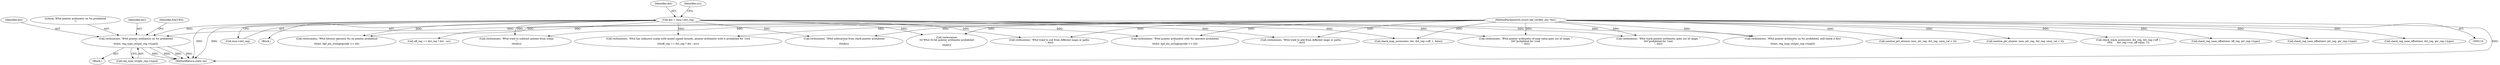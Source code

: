 digraph "0_linux_979d63d50c0c0f7bc537bf821e056cc9fe5abd38@array" {
"1000289" [label="(Call,verbose(env, \"R%d pointer arithmetic on %s prohibited\n\",\n\t\t\tdst, reg_type_str[ptr_reg->type]))"];
"1000120" [label="(MethodParameterIn,struct bpf_verifier_env *env)"];
"1000204" [label="(Call,dst = insn->dst_reg)"];
"1000292" [label="(Identifier,dst)"];
"1000385" [label="(Call,verbose(env, \"R%d tried to add from different maps or paths\n\", dst))"];
"1000319" [label="(Call,verbose(env, \"R%d has unknown scalar with mixed signed bounds, pointer arithmetic with it prohibited for !root\n\",\n\t\t\t\toff_reg == dst_reg ? dst : src))"];
"1000273" [label="(Call,verbose(env, \"R%d pointer arithmetic on %s prohibited, null-check it first\n\",\n\t\t\tdst, reg_type_str[ptr_reg->type]))"];
"1000291" [label="(Literal,\"R%d pointer arithmetic on %s prohibited\n\")"];
"1000372" [label="(Call,sanitize_ptr_alu(env, insn, ptr_reg, dst_reg, smin_val < 0))"];
"1000206" [label="(Call,insn->dst_reg)"];
"1000205" [label="(Identifier,dst)"];
"1000204" [label="(Call,dst = insn->dst_reg)"];
"1000120" [label="(MethodParameterIn,struct bpf_verifier_env *env)"];
"1000574" [label="(Call,sanitize_ptr_alu(env, insn, ptr_reg, dst_reg, smin_val < 0))"];
"1000884" [label="(Call,check_stack_access(env, dst_reg, dst_reg->off +\n\t\t\t\t\t      dst_reg->var_off.value, 1))"];
"1000898" [label="(Call,verbose(env, \"R%d stack pointer arithmetic goes out of range, \"\n\t\t\t\t\"prohibited for !root\n\", dst))"];
"1000271" [label="(Block,)"];
"1000290" [label="(Identifier,env)"];
"1000289" [label="(Call,verbose(env, \"R%d pointer arithmetic on %s prohibited\n\",\n\t\t\tdst, reg_type_str[ptr_reg->type]))"];
"1000211" [label="(Identifier,src)"];
"1000124" [label="(Block,)"];
"1000300" [label="(Identifier,EACCES)"];
"1000907" [label="(MethodReturn,static int)"];
"1000860" [label="(Call,check_map_access(env, dst, dst_reg->off, 1, false))"];
"1000293" [label="(Call,reg_type_str[ptr_reg->type])"];
"1000805" [label="(Call,verbose(env, \"R%d bitwise operator %s on pointer prohibited\n\",\n\t\t\tdst, bpf_alu_string[opcode >> 4]))"];
"1000322" [label="(Call,off_reg == dst_reg ? dst : src)"];
"1000587" [label="(Call,verbose(env, \"R%d tried to sub from different maps or paths\n\", dst))"];
"1000869" [label="(Call,verbose(env, \"R%d pointer arithmetic of map value goes out of range, \"\n\t\t\t\t\"prohibited for !root\n\", dst))"];
"1000350" [label="(Call,check_reg_sane_offset(env, off_reg, ptr_reg->type))"];
"1000818" [label="(Call,verbose(env, \"R%d pointer arithmetic with %s operator prohibited\n\",\n\t\t\tdst, bpf_alu_string[opcode >> 4]))"];
"1000598" [label="(Call,verbose(env, \"R%d tried to subtract pointer from scalar\n\",\n\t\t\t\tdst))"];
"1000260" [label="(Call,verbose(env,\n\t\t\t\"R%d 32-bit pointer arithmetic prohibited\n\",\n\t\t\tdst))"];
"1000357" [label="(Call,check_reg_sane_offset(env, ptr_reg, ptr_reg->type))"];
"1000832" [label="(Call,check_reg_sane_offset(env, dst_reg, ptr_reg->type))"];
"1000612" [label="(Call,verbose(env, \"R%d subtraction from stack pointer prohibited\n\",\n\t\t\t\tdst))"];
"1000289" -> "1000271"  [label="AST: "];
"1000289" -> "1000293"  [label="CFG: "];
"1000290" -> "1000289"  [label="AST: "];
"1000291" -> "1000289"  [label="AST: "];
"1000292" -> "1000289"  [label="AST: "];
"1000293" -> "1000289"  [label="AST: "];
"1000300" -> "1000289"  [label="CFG: "];
"1000289" -> "1000907"  [label="DDG: "];
"1000289" -> "1000907"  [label="DDG: "];
"1000289" -> "1000907"  [label="DDG: "];
"1000289" -> "1000907"  [label="DDG: "];
"1000120" -> "1000289"  [label="DDG: "];
"1000204" -> "1000289"  [label="DDG: "];
"1000120" -> "1000119"  [label="AST: "];
"1000120" -> "1000907"  [label="DDG: "];
"1000120" -> "1000260"  [label="DDG: "];
"1000120" -> "1000273"  [label="DDG: "];
"1000120" -> "1000319"  [label="DDG: "];
"1000120" -> "1000350"  [label="DDG: "];
"1000120" -> "1000357"  [label="DDG: "];
"1000120" -> "1000372"  [label="DDG: "];
"1000120" -> "1000385"  [label="DDG: "];
"1000120" -> "1000574"  [label="DDG: "];
"1000120" -> "1000587"  [label="DDG: "];
"1000120" -> "1000598"  [label="DDG: "];
"1000120" -> "1000612"  [label="DDG: "];
"1000120" -> "1000805"  [label="DDG: "];
"1000120" -> "1000818"  [label="DDG: "];
"1000120" -> "1000832"  [label="DDG: "];
"1000120" -> "1000860"  [label="DDG: "];
"1000120" -> "1000869"  [label="DDG: "];
"1000120" -> "1000884"  [label="DDG: "];
"1000120" -> "1000898"  [label="DDG: "];
"1000204" -> "1000124"  [label="AST: "];
"1000204" -> "1000206"  [label="CFG: "];
"1000205" -> "1000204"  [label="AST: "];
"1000206" -> "1000204"  [label="AST: "];
"1000211" -> "1000204"  [label="CFG: "];
"1000204" -> "1000907"  [label="DDG: "];
"1000204" -> "1000907"  [label="DDG: "];
"1000204" -> "1000260"  [label="DDG: "];
"1000204" -> "1000273"  [label="DDG: "];
"1000204" -> "1000319"  [label="DDG: "];
"1000204" -> "1000322"  [label="DDG: "];
"1000204" -> "1000385"  [label="DDG: "];
"1000204" -> "1000587"  [label="DDG: "];
"1000204" -> "1000598"  [label="DDG: "];
"1000204" -> "1000612"  [label="DDG: "];
"1000204" -> "1000805"  [label="DDG: "];
"1000204" -> "1000818"  [label="DDG: "];
"1000204" -> "1000860"  [label="DDG: "];
"1000204" -> "1000869"  [label="DDG: "];
"1000204" -> "1000898"  [label="DDG: "];
}
